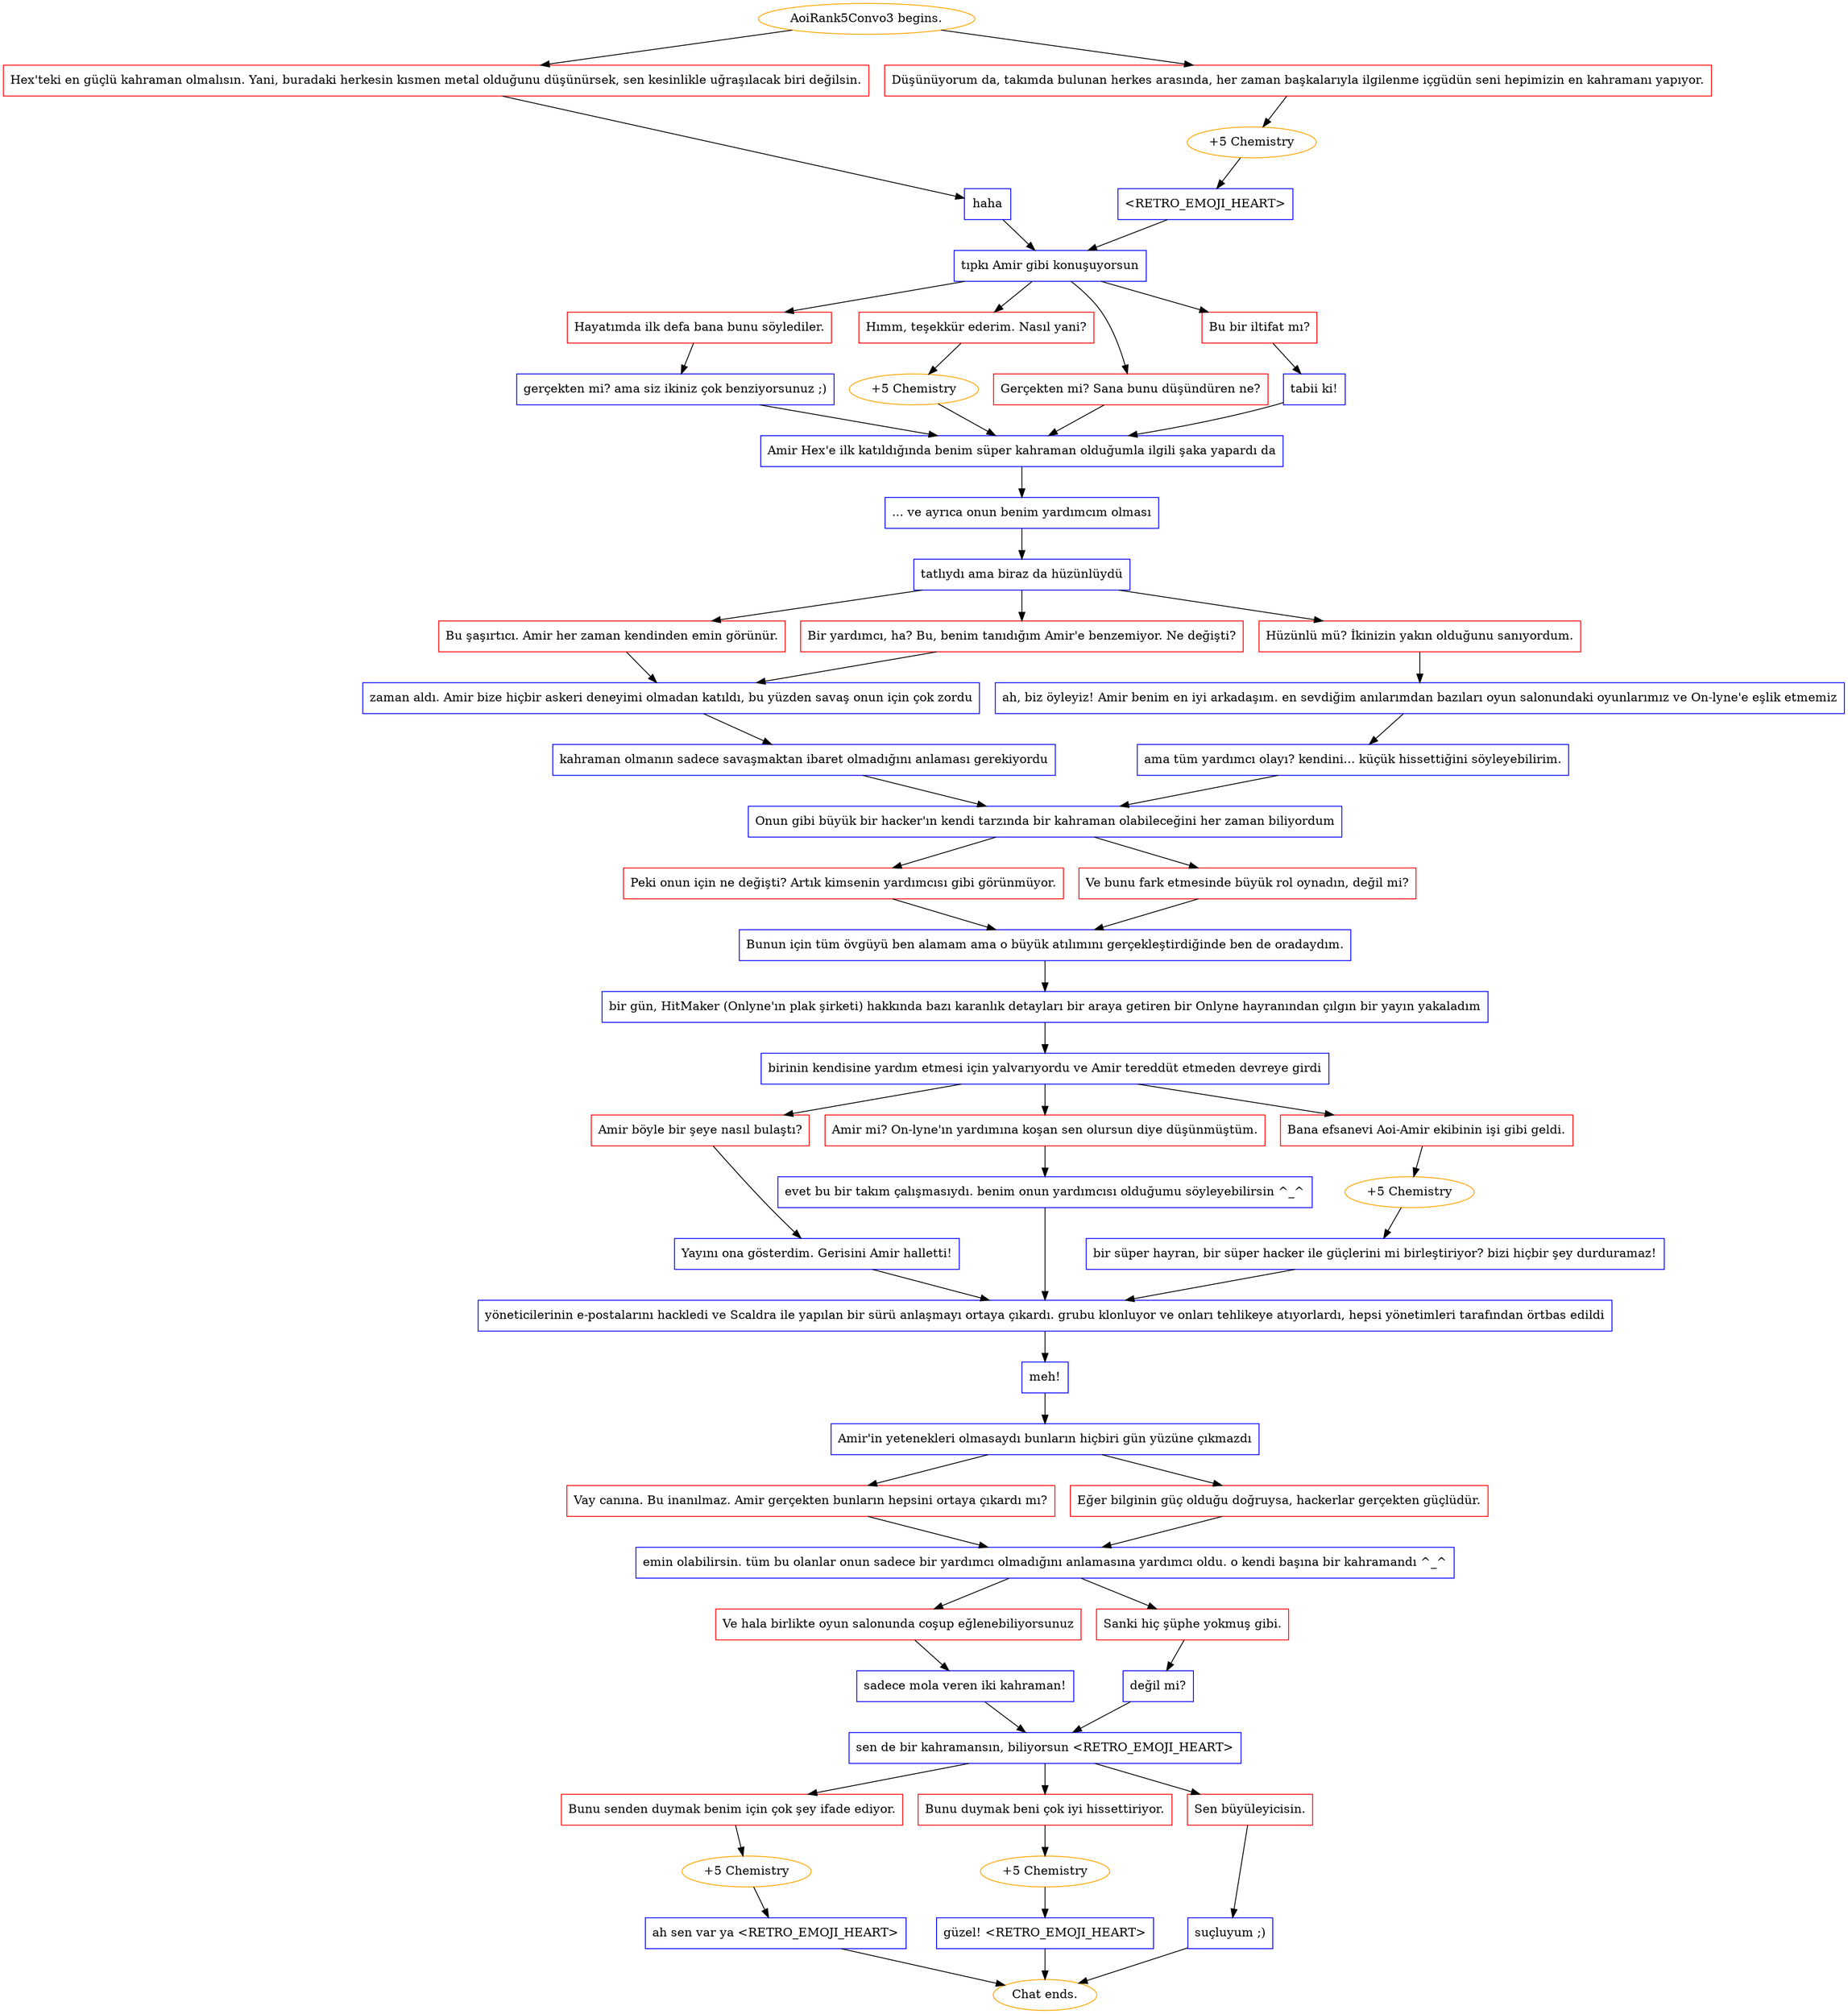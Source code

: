 digraph {
	"AoiRank5Convo3 begins." [color=orange];
		"AoiRank5Convo3 begins." -> j2443192253;
		"AoiRank5Convo3 begins." -> j3424788119;
	j2443192253 [label="Hex'teki en güçlü kahraman olmalısın. Yani, buradaki herkesin kısmen metal olduğunu düşünürsek, sen kesinlikle uğraşılacak biri değilsin.",shape=box,color=red];
		j2443192253 -> j2013454547;
	j3424788119 [label="Düşünüyorum da, takımda bulunan herkes arasında, her zaman başkalarıyla ilgilenme içgüdün seni hepimizin en kahramanı yapıyor.",shape=box,color=red];
		j3424788119 -> j2575623502;
	j2013454547 [label="haha",shape=box,color=blue];
		j2013454547 -> j1713295599;
	j2575623502 [label="+5 Chemistry",color=orange];
		j2575623502 -> j460350957;
	j1713295599 [label="tıpkı Amir gibi konuşuyorsun",shape=box,color=blue];
		j1713295599 -> j2753290826;
		j1713295599 -> j3590186910;
		j1713295599 -> j2754534156;
		j1713295599 -> j4222237709;
	j460350957 [label="<RETRO_EMOJI_HEART>",shape=box,color=blue];
		j460350957 -> j1713295599;
	j2753290826 [label="Hayatımda ilk defa bana bunu söylediler.",shape=box,color=red];
		j2753290826 -> j3001277852;
	j3590186910 [label="Hımm, teşekkür ederim. Nasıl yani?",shape=box,color=red];
		j3590186910 -> j670391999;
	j2754534156 [label="Gerçekten mi? Sana bunu düşündüren ne?",shape=box,color=red];
		j2754534156 -> j874643351;
	j4222237709 [label="Bu bir iltifat mı?",shape=box,color=red];
		j4222237709 -> j3517543745;
	j3001277852 [label="gerçekten mi? ama siz ikiniz çok benziyorsunuz ;)",shape=box,color=blue];
		j3001277852 -> j874643351;
	j670391999 [label="+5 Chemistry",color=orange];
		j670391999 -> j874643351;
	j874643351 [label="Amir Hex'e ilk katıldığında benim süper kahraman olduğumla ilgili şaka yapardı da",shape=box,color=blue];
		j874643351 -> j1038388335;
	j3517543745 [label="tabii ki!",shape=box,color=blue];
		j3517543745 -> j874643351;
	j1038388335 [label="... ve ayrıca onun benim yardımcım olması",shape=box,color=blue];
		j1038388335 -> j3917041446;
	j3917041446 [label="tatlıydı ama biraz da hüzünlüydü",shape=box,color=blue];
		j3917041446 -> j1105192572;
		j3917041446 -> j1963599541;
		j3917041446 -> j2333920569;
	j1105192572 [label="Bu şaşırtıcı. Amir her zaman kendinden emin görünür.",shape=box,color=red];
		j1105192572 -> j4085393660;
	j1963599541 [label="Bir yardımcı, ha? Bu, benim tanıdığım Amir'e benzemiyor. Ne değişti?",shape=box,color=red];
		j1963599541 -> j4085393660;
	j2333920569 [label="Hüzünlü mü? İkinizin yakın olduğunu sanıyordum.",shape=box,color=red];
		j2333920569 -> j3805020711;
	j4085393660 [label="zaman aldı. Amir bize hiçbir askeri deneyimi olmadan katıldı, bu yüzden savaş onun için çok zordu",shape=box,color=blue];
		j4085393660 -> j4079206265;
	j3805020711 [label="ah, biz öyleyiz! Amir benim en iyi arkadaşım. en sevdiğim anılarımdan bazıları oyun salonundaki oyunlarımız ve On-lyne'e eşlik etmemiz",shape=box,color=blue];
		j3805020711 -> j504937098;
	j4079206265 [label="kahraman olmanın sadece savaşmaktan ibaret olmadığını anlaması gerekiyordu",shape=box,color=blue];
		j4079206265 -> j2738060522;
	j504937098 [label="ama tüm yardımcı olayı? kendini... küçük hissettiğini söyleyebilirim.",shape=box,color=blue];
		j504937098 -> j2738060522;
	j2738060522 [label="Onun gibi büyük bir hacker'ın kendi tarzında bir kahraman olabileceğini her zaman biliyordum",shape=box,color=blue];
		j2738060522 -> j1537227566;
		j2738060522 -> j868653995;
	j1537227566 [label="Peki onun için ne değişti? Artık kimsenin yardımcısı gibi görünmüyor.",shape=box,color=red];
		j1537227566 -> j2249383877;
	j868653995 [label="Ve bunu fark etmesinde büyük rol oynadın, değil mi?",shape=box,color=red];
		j868653995 -> j2249383877;
	j2249383877 [label="Bunun için tüm övgüyü ben alamam ama o büyük atılımını gerçekleştirdiğinde ben de oradaydım.",shape=box,color=blue];
		j2249383877 -> j3701250241;
	j3701250241 [label="bir gün, HitMaker (Onlyne'ın plak şirketi) hakkında bazı karanlık detayları bir araya getiren bir Onlyne hayranından çılgın bir yayın yakaladım",shape=box,color=blue];
		j3701250241 -> j786993754;
	j786993754 [label="birinin kendisine yardım etmesi için yalvarıyordu ve Amir tereddüt etmeden devreye girdi",shape=box,color=blue];
		j786993754 -> j3019505065;
		j786993754 -> j466534864;
		j786993754 -> j726487017;
	j3019505065 [label="Amir böyle bir şeye nasıl bulaştı?",shape=box,color=red];
		j3019505065 -> j1484971900;
	j466534864 [label="Amir mi? On-lyne'ın yardımına koşan sen olursun diye düşünmüştüm.",shape=box,color=red];
		j466534864 -> j244110934;
	j726487017 [label="Bana efsanevi Aoi-Amir ekibinin işi gibi geldi.",shape=box,color=red];
		j726487017 -> j1774449734;
	j1484971900 [label="Yayını ona gösterdim. Gerisini Amir halletti!",shape=box,color=blue];
		j1484971900 -> j3338875706;
	j244110934 [label="evet bu bir takım çalışmasıydı. benim onun yardımcısı olduğumu söyleyebilirsin ^_^",shape=box,color=blue];
		j244110934 -> j3338875706;
	j1774449734 [label="+5 Chemistry",color=orange];
		j1774449734 -> j2191813029;
	j3338875706 [label="yöneticilerinin e-postalarını hackledi ve Scaldra ile yapılan bir sürü anlaşmayı ortaya çıkardı. grubu klonluyor ve onları tehlikeye atıyorlardı, hepsi yönetimleri tarafından örtbas edildi",shape=box,color=blue];
		j3338875706 -> j1572577071;
	j2191813029 [label="bir süper hayran, bir süper hacker ile güçlerini mi birleştiriyor? bizi hiçbir şey durduramaz!",shape=box,color=blue];
		j2191813029 -> j3338875706;
	j1572577071 [label="meh!",shape=box,color=blue];
		j1572577071 -> j257547126;
	j257547126 [label="Amir'in yetenekleri olmasaydı bunların hiçbiri gün yüzüne çıkmazdı",shape=box,color=blue];
		j257547126 -> j1874458240;
		j257547126 -> j1384062597;
	j1874458240 [label="Vay canına. Bu inanılmaz. Amir gerçekten bunların hepsini ortaya çıkardı mı?",shape=box,color=red];
		j1874458240 -> j3030611543;
	j1384062597 [label="Eğer bilginin güç olduğu doğruysa, hackerlar gerçekten güçlüdür.",shape=box,color=red];
		j1384062597 -> j3030611543;
	j3030611543 [label="emin olabilirsin. tüm bu olanlar onun sadece bir yardımcı olmadığını anlamasına yardımcı oldu. o kendi başına bir kahramandı ^_^",shape=box,color=blue];
		j3030611543 -> j646416380;
		j3030611543 -> j49138418;
	j646416380 [label="Ve hala birlikte oyun salonunda coşup eğlenebiliyorsunuz",shape=box,color=red];
		j646416380 -> j4214434351;
	j49138418 [label="Sanki hiç şüphe yokmuş gibi.",shape=box,color=red];
		j49138418 -> j1161986413;
	j4214434351 [label="sadece mola veren iki kahraman!",shape=box,color=blue];
		j4214434351 -> j1229236661;
	j1161986413 [label="değil mi?",shape=box,color=blue];
		j1161986413 -> j1229236661;
	j1229236661 [label="sen de bir kahramansın, biliyorsun <RETRO_EMOJI_HEART>",shape=box,color=blue];
		j1229236661 -> j2681908276;
		j1229236661 -> j1392220391;
		j1229236661 -> j3479552072;
	j2681908276 [label="Bunu senden duymak benim için çok şey ifade ediyor.",shape=box,color=red];
		j2681908276 -> j1349222715;
	j1392220391 [label="Bunu duymak beni çok iyi hissettiriyor.",shape=box,color=red];
		j1392220391 -> j256096936;
	j3479552072 [label="Sen büyüleyicisin.",shape=box,color=red];
		j3479552072 -> j3462509697;
	j1349222715 [label="+5 Chemistry",color=orange];
		j1349222715 -> j2349263916;
	j256096936 [label="+5 Chemistry",color=orange];
		j256096936 -> j985111303;
	j3462509697 [label="suçluyum ;)",shape=box,color=blue];
		j3462509697 -> "Chat ends.";
	j2349263916 [label="ah sen var ya <RETRO_EMOJI_HEART>",shape=box,color=blue];
		j2349263916 -> "Chat ends.";
	j985111303 [label="güzel! <RETRO_EMOJI_HEART>",shape=box,color=blue];
		j985111303 -> "Chat ends.";
	"Chat ends." [color=orange];
}